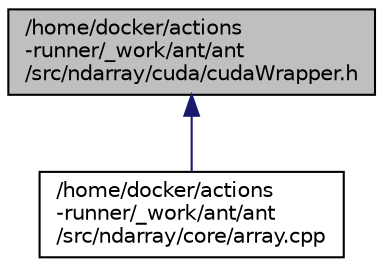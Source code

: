 digraph "/home/docker/actions-runner/_work/ant/ant/src/ndarray/cuda/cudaWrapper.h"
{
 // LATEX_PDF_SIZE
  edge [fontname="Helvetica",fontsize="10",labelfontname="Helvetica",labelfontsize="10"];
  node [fontname="Helvetica",fontsize="10",shape=record];
  Node1 [label="/home/docker/actions\l-runner/_work/ant/ant\l/src/ndarray/cuda/cudaWrapper.h",height=0.2,width=0.4,color="black", fillcolor="grey75", style="filled", fontcolor="black",tooltip=" "];
  Node1 -> Node2 [dir="back",color="midnightblue",fontsize="10",style="solid",fontname="Helvetica"];
  Node2 [label="/home/docker/actions\l-runner/_work/ant/ant\l/src/ndarray/core/array.cpp",height=0.2,width=0.4,color="black", fillcolor="white", style="filled",URL="$array_8cpp.html",tooltip=" "];
}
